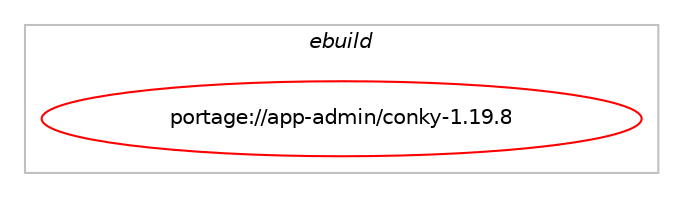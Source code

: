 digraph prolog {

# *************
# Graph options
# *************

newrank=true;
concentrate=true;
compound=true;
graph [rankdir=LR,fontname=Helvetica,fontsize=10,ranksep=1.5];#, ranksep=2.5, nodesep=0.2];
edge  [arrowhead=vee];
node  [fontname=Helvetica,fontsize=10];

# **********
# The ebuild
# **********

subgraph cluster_leftcol {
color=gray;
label=<<i>ebuild</i>>;
id [label="portage://app-admin/conky-1.19.8", color=red, width=4, href="../app-admin/conky-1.19.8.svg"];
}

# ****************
# The dependencies
# ****************

subgraph cluster_midcol {
color=gray;
label=<<i>dependencies</i>>;
subgraph cluster_compile {
fillcolor="#eeeeee";
style=filled;
label=<<i>compile</i>>;
# *** BEGIN UNKNOWN DEPENDENCY TYPE (TODO) ***
# id -> equal(use_conditional_group(positive,X,portage://app-admin/conky-1.19.8,[package_dependency(portage://app-admin/conky-1.19.8,install,no,x11-libs,libX11,none,[,,],[],[]),package_dependency(portage://app-admin/conky-1.19.8,install,no,x11-libs,libXdamage,none,[,,],[],[]),package_dependency(portage://app-admin/conky-1.19.8,install,no,x11-libs,libXfixes,none,[,,],[],[]),package_dependency(portage://app-admin/conky-1.19.8,install,no,x11-libs,libXext,none,[,,],[],[])]))
# *** END UNKNOWN DEPENDENCY TYPE (TODO) ***

# *** BEGIN UNKNOWN DEPENDENCY TYPE (TODO) ***
# id -> equal(use_conditional_group(positive,curl,portage://app-admin/conky-1.19.8,[package_dependency(portage://app-admin/conky-1.19.8,install,no,net-misc,curl,none,[,,],[],[])]))
# *** END UNKNOWN DEPENDENCY TYPE (TODO) ***

# *** BEGIN UNKNOWN DEPENDENCY TYPE (TODO) ***
# id -> equal(use_conditional_group(positive,ical,portage://app-admin/conky-1.19.8,[package_dependency(portage://app-admin/conky-1.19.8,install,no,dev-libs,libical,none,[,,],any_same_slot,[])]))
# *** END UNKNOWN DEPENDENCY TYPE (TODO) ***

# *** BEGIN UNKNOWN DEPENDENCY TYPE (TODO) ***
# id -> equal(use_conditional_group(positive,iconv,portage://app-admin/conky-1.19.8,[package_dependency(portage://app-admin/conky-1.19.8,install,no,virtual,libiconv,none,[,,],[],[])]))
# *** END UNKNOWN DEPENDENCY TYPE (TODO) ***

# *** BEGIN UNKNOWN DEPENDENCY TYPE (TODO) ***
# id -> equal(use_conditional_group(positive,imlib,portage://app-admin/conky-1.19.8,[package_dependency(portage://app-admin/conky-1.19.8,install,no,media-libs,imlib2,greaterequal,[1.11.0,,,1.11.0],[],[use(enable(X),none)])]))
# *** END UNKNOWN DEPENDENCY TYPE (TODO) ***

# *** BEGIN UNKNOWN DEPENDENCY TYPE (TODO) ***
# id -> equal(use_conditional_group(positive,irc,portage://app-admin/conky-1.19.8,[package_dependency(portage://app-admin/conky-1.19.8,install,no,net-libs,libircclient,none,[,,],[],[])]))
# *** END UNKNOWN DEPENDENCY TYPE (TODO) ***

# *** BEGIN UNKNOWN DEPENDENCY TYPE (TODO) ***
# id -> equal(use_conditional_group(positive,lua-cairo,portage://app-admin/conky-1.19.8,[package_dependency(portage://app-admin/conky-1.19.8,install,no,x11-libs,cairo,none,[,,],[],[use(enable(X),none)])]))
# *** END UNKNOWN DEPENDENCY TYPE (TODO) ***

# *** BEGIN UNKNOWN DEPENDENCY TYPE (TODO) ***
# id -> equal(use_conditional_group(positive,lua-imlib,portage://app-admin/conky-1.19.8,[package_dependency(portage://app-admin/conky-1.19.8,install,no,media-libs,imlib2,greaterequal,[1.11.0,,,1.11.0],[],[use(enable(X),none)])]))
# *** END UNKNOWN DEPENDENCY TYPE (TODO) ***

# *** BEGIN UNKNOWN DEPENDENCY TYPE (TODO) ***
# id -> equal(use_conditional_group(positive,lua-rsvg,portage://app-admin/conky-1.19.8,[package_dependency(portage://app-admin/conky-1.19.8,install,no,gnome-base,librsvg,none,[,,],[],[])]))
# *** END UNKNOWN DEPENDENCY TYPE (TODO) ***

# *** BEGIN UNKNOWN DEPENDENCY TYPE (TODO) ***
# id -> equal(use_conditional_group(positive,lua_single_target_lua5-4,portage://app-admin/conky-1.19.8,[package_dependency(portage://app-admin/conky-1.19.8,install,no,dev-lang,lua,none,[,,],[slot(5.4)],[])]))
# *** END UNKNOWN DEPENDENCY TYPE (TODO) ***

# *** BEGIN UNKNOWN DEPENDENCY TYPE (TODO) ***
# id -> equal(use_conditional_group(positive,mysql,portage://app-admin/conky-1.19.8,[package_dependency(portage://app-admin/conky-1.19.8,install,no,dev-db,mysql-connector-c,none,[,,],[],[])]))
# *** END UNKNOWN DEPENDENCY TYPE (TODO) ***

# *** BEGIN UNKNOWN DEPENDENCY TYPE (TODO) ***
# id -> equal(use_conditional_group(positive,ncurses,portage://app-admin/conky-1.19.8,[package_dependency(portage://app-admin/conky-1.19.8,install,no,sys-libs,ncurses,none,[,,],any_same_slot,[])]))
# *** END UNKNOWN DEPENDENCY TYPE (TODO) ***

# *** BEGIN UNKNOWN DEPENDENCY TYPE (TODO) ***
# id -> equal(use_conditional_group(positive,nvidia,portage://app-admin/conky-1.19.8,[package_dependency(portage://app-admin/conky-1.19.8,install,no,x11-drivers,nvidia-drivers,none,[,,],[],[use(enable(tools),none),use(enable(static-libs),none)])]))
# *** END UNKNOWN DEPENDENCY TYPE (TODO) ***

# *** BEGIN UNKNOWN DEPENDENCY TYPE (TODO) ***
# id -> equal(use_conditional_group(positive,pulseaudio,portage://app-admin/conky-1.19.8,[package_dependency(portage://app-admin/conky-1.19.8,install,no,media-libs,libpulse,none,[,,],[],[])]))
# *** END UNKNOWN DEPENDENCY TYPE (TODO) ***

# *** BEGIN UNKNOWN DEPENDENCY TYPE (TODO) ***
# id -> equal(use_conditional_group(positive,rss,portage://app-admin/conky-1.19.8,[package_dependency(portage://app-admin/conky-1.19.8,install,no,dev-libs,libxml2,none,[,,],[],[]),package_dependency(portage://app-admin/conky-1.19.8,install,no,net-misc,curl,none,[,,],[],[]),package_dependency(portage://app-admin/conky-1.19.8,install,no,dev-libs,glib,none,[,,],[slot(2)],[])]))
# *** END UNKNOWN DEPENDENCY TYPE (TODO) ***

# *** BEGIN UNKNOWN DEPENDENCY TYPE (TODO) ***
# id -> equal(use_conditional_group(positive,systemd,portage://app-admin/conky-1.19.8,[package_dependency(portage://app-admin/conky-1.19.8,install,no,sys-apps,systemd,none,[,,],[],[])]))
# *** END UNKNOWN DEPENDENCY TYPE (TODO) ***

# *** BEGIN UNKNOWN DEPENDENCY TYPE (TODO) ***
# id -> equal(use_conditional_group(positive,test,portage://app-admin/conky-1.19.8,[package_dependency(portage://app-admin/conky-1.19.8,install,no,dev-cpp,catch,none,[,,],[],[])]))
# *** END UNKNOWN DEPENDENCY TYPE (TODO) ***

# *** BEGIN UNKNOWN DEPENDENCY TYPE (TODO) ***
# id -> equal(use_conditional_group(positive,truetype,portage://app-admin/conky-1.19.8,[package_dependency(portage://app-admin/conky-1.19.8,install,no,x11-libs,libXft,none,[,,],[],[]),package_dependency(portage://app-admin/conky-1.19.8,install,no,media-libs,freetype,greaterequal,[2,,,2],[],[])]))
# *** END UNKNOWN DEPENDENCY TYPE (TODO) ***

# *** BEGIN UNKNOWN DEPENDENCY TYPE (TODO) ***
# id -> equal(use_conditional_group(positive,wayland,portage://app-admin/conky-1.19.8,[package_dependency(portage://app-admin/conky-1.19.8,install,no,dev-libs,wayland,none,[,,],[],[]),package_dependency(portage://app-admin/conky-1.19.8,install,no,x11-libs,pango,none,[,,],[],[])]))
# *** END UNKNOWN DEPENDENCY TYPE (TODO) ***

# *** BEGIN UNKNOWN DEPENDENCY TYPE (TODO) ***
# id -> equal(use_conditional_group(positive,wayland,portage://app-admin/conky-1.19.8,[package_dependency(portage://app-admin/conky-1.19.8,install,no,dev-libs,wayland-protocols,none,[,,],[],[])]))
# *** END UNKNOWN DEPENDENCY TYPE (TODO) ***

# *** BEGIN UNKNOWN DEPENDENCY TYPE (TODO) ***
# id -> equal(use_conditional_group(positive,webserver,portage://app-admin/conky-1.19.8,[package_dependency(portage://app-admin/conky-1.19.8,install,no,net-libs,libmicrohttpd,none,[,,],any_same_slot,[])]))
# *** END UNKNOWN DEPENDENCY TYPE (TODO) ***

# *** BEGIN UNKNOWN DEPENDENCY TYPE (TODO) ***
# id -> equal(use_conditional_group(positive,wifi,portage://app-admin/conky-1.19.8,[package_dependency(portage://app-admin/conky-1.19.8,install,no,net-wireless,wireless-tools,none,[,,],[],[])]))
# *** END UNKNOWN DEPENDENCY TYPE (TODO) ***

# *** BEGIN UNKNOWN DEPENDENCY TYPE (TODO) ***
# id -> equal(use_conditional_group(positive,xinerama,portage://app-admin/conky-1.19.8,[package_dependency(portage://app-admin/conky-1.19.8,install,no,x11-libs,libXinerama,none,[,,],[],[])]))
# *** END UNKNOWN DEPENDENCY TYPE (TODO) ***

# *** BEGIN UNKNOWN DEPENDENCY TYPE (TODO) ***
# id -> equal(use_conditional_group(positive,xmms2,portage://app-admin/conky-1.19.8,[package_dependency(portage://app-admin/conky-1.19.8,install,no,media-sound,xmms2,none,[,,],[],[])]))
# *** END UNKNOWN DEPENDENCY TYPE (TODO) ***

}
subgraph cluster_compileandrun {
fillcolor="#eeeeee";
style=filled;
label=<<i>compile and run</i>>;
}
subgraph cluster_run {
fillcolor="#eeeeee";
style=filled;
label=<<i>run</i>>;
# *** BEGIN UNKNOWN DEPENDENCY TYPE (TODO) ***
# id -> equal(use_conditional_group(positive,X,portage://app-admin/conky-1.19.8,[package_dependency(portage://app-admin/conky-1.19.8,run,no,x11-libs,libX11,none,[,,],[],[]),package_dependency(portage://app-admin/conky-1.19.8,run,no,x11-libs,libXdamage,none,[,,],[],[]),package_dependency(portage://app-admin/conky-1.19.8,run,no,x11-libs,libXfixes,none,[,,],[],[]),package_dependency(portage://app-admin/conky-1.19.8,run,no,x11-libs,libXext,none,[,,],[],[])]))
# *** END UNKNOWN DEPENDENCY TYPE (TODO) ***

# *** BEGIN UNKNOWN DEPENDENCY TYPE (TODO) ***
# id -> equal(use_conditional_group(positive,apcupsd,portage://app-admin/conky-1.19.8,[package_dependency(portage://app-admin/conky-1.19.8,run,no,sys-power,apcupsd,none,[,,],[],[])]))
# *** END UNKNOWN DEPENDENCY TYPE (TODO) ***

# *** BEGIN UNKNOWN DEPENDENCY TYPE (TODO) ***
# id -> equal(use_conditional_group(positive,cmus,portage://app-admin/conky-1.19.8,[package_dependency(portage://app-admin/conky-1.19.8,run,no,media-sound,cmus,none,[,,],[],[])]))
# *** END UNKNOWN DEPENDENCY TYPE (TODO) ***

# *** BEGIN UNKNOWN DEPENDENCY TYPE (TODO) ***
# id -> equal(use_conditional_group(positive,curl,portage://app-admin/conky-1.19.8,[package_dependency(portage://app-admin/conky-1.19.8,run,no,net-misc,curl,none,[,,],[],[])]))
# *** END UNKNOWN DEPENDENCY TYPE (TODO) ***

# *** BEGIN UNKNOWN DEPENDENCY TYPE (TODO) ***
# id -> equal(use_conditional_group(positive,hddtemp,portage://app-admin/conky-1.19.8,[package_dependency(portage://app-admin/conky-1.19.8,run,no,app-admin,hddtemp,none,[,,],[],[])]))
# *** END UNKNOWN DEPENDENCY TYPE (TODO) ***

# *** BEGIN UNKNOWN DEPENDENCY TYPE (TODO) ***
# id -> equal(use_conditional_group(positive,ical,portage://app-admin/conky-1.19.8,[package_dependency(portage://app-admin/conky-1.19.8,run,no,dev-libs,libical,none,[,,],any_same_slot,[])]))
# *** END UNKNOWN DEPENDENCY TYPE (TODO) ***

# *** BEGIN UNKNOWN DEPENDENCY TYPE (TODO) ***
# id -> equal(use_conditional_group(positive,iconv,portage://app-admin/conky-1.19.8,[package_dependency(portage://app-admin/conky-1.19.8,run,no,virtual,libiconv,none,[,,],[],[])]))
# *** END UNKNOWN DEPENDENCY TYPE (TODO) ***

# *** BEGIN UNKNOWN DEPENDENCY TYPE (TODO) ***
# id -> equal(use_conditional_group(positive,imlib,portage://app-admin/conky-1.19.8,[package_dependency(portage://app-admin/conky-1.19.8,run,no,media-libs,imlib2,greaterequal,[1.11.0,,,1.11.0],[],[use(enable(X),none)])]))
# *** END UNKNOWN DEPENDENCY TYPE (TODO) ***

# *** BEGIN UNKNOWN DEPENDENCY TYPE (TODO) ***
# id -> equal(use_conditional_group(positive,irc,portage://app-admin/conky-1.19.8,[package_dependency(portage://app-admin/conky-1.19.8,run,no,net-libs,libircclient,none,[,,],[],[])]))
# *** END UNKNOWN DEPENDENCY TYPE (TODO) ***

# *** BEGIN UNKNOWN DEPENDENCY TYPE (TODO) ***
# id -> equal(use_conditional_group(positive,lua-cairo,portage://app-admin/conky-1.19.8,[package_dependency(portage://app-admin/conky-1.19.8,run,no,x11-libs,cairo,none,[,,],[],[use(enable(X),none)])]))
# *** END UNKNOWN DEPENDENCY TYPE (TODO) ***

# *** BEGIN UNKNOWN DEPENDENCY TYPE (TODO) ***
# id -> equal(use_conditional_group(positive,lua-imlib,portage://app-admin/conky-1.19.8,[package_dependency(portage://app-admin/conky-1.19.8,run,no,media-libs,imlib2,greaterequal,[1.11.0,,,1.11.0],[],[use(enable(X),none)])]))
# *** END UNKNOWN DEPENDENCY TYPE (TODO) ***

# *** BEGIN UNKNOWN DEPENDENCY TYPE (TODO) ***
# id -> equal(use_conditional_group(positive,lua-rsvg,portage://app-admin/conky-1.19.8,[package_dependency(portage://app-admin/conky-1.19.8,run,no,gnome-base,librsvg,none,[,,],[],[])]))
# *** END UNKNOWN DEPENDENCY TYPE (TODO) ***

# *** BEGIN UNKNOWN DEPENDENCY TYPE (TODO) ***
# id -> equal(use_conditional_group(positive,lua_single_target_lua5-4,portage://app-admin/conky-1.19.8,[package_dependency(portage://app-admin/conky-1.19.8,run,no,dev-lang,lua,none,[,,],[slot(5.4)],[])]))
# *** END UNKNOWN DEPENDENCY TYPE (TODO) ***

# *** BEGIN UNKNOWN DEPENDENCY TYPE (TODO) ***
# id -> equal(use_conditional_group(positive,moc,portage://app-admin/conky-1.19.8,[package_dependency(portage://app-admin/conky-1.19.8,run,no,media-sound,moc,none,[,,],[],[])]))
# *** END UNKNOWN DEPENDENCY TYPE (TODO) ***

# *** BEGIN UNKNOWN DEPENDENCY TYPE (TODO) ***
# id -> equal(use_conditional_group(positive,mysql,portage://app-admin/conky-1.19.8,[package_dependency(portage://app-admin/conky-1.19.8,run,no,dev-db,mysql-connector-c,none,[,,],[],[])]))
# *** END UNKNOWN DEPENDENCY TYPE (TODO) ***

# *** BEGIN UNKNOWN DEPENDENCY TYPE (TODO) ***
# id -> equal(use_conditional_group(positive,ncurses,portage://app-admin/conky-1.19.8,[package_dependency(portage://app-admin/conky-1.19.8,run,no,sys-libs,ncurses,none,[,,],any_same_slot,[])]))
# *** END UNKNOWN DEPENDENCY TYPE (TODO) ***

# *** BEGIN UNKNOWN DEPENDENCY TYPE (TODO) ***
# id -> equal(use_conditional_group(positive,nvidia,portage://app-admin/conky-1.19.8,[package_dependency(portage://app-admin/conky-1.19.8,run,no,x11-drivers,nvidia-drivers,none,[,,],[],[use(enable(tools),none),use(enable(static-libs),none)])]))
# *** END UNKNOWN DEPENDENCY TYPE (TODO) ***

# *** BEGIN UNKNOWN DEPENDENCY TYPE (TODO) ***
# id -> equal(use_conditional_group(positive,pulseaudio,portage://app-admin/conky-1.19.8,[package_dependency(portage://app-admin/conky-1.19.8,run,no,media-libs,libpulse,none,[,,],[],[])]))
# *** END UNKNOWN DEPENDENCY TYPE (TODO) ***

# *** BEGIN UNKNOWN DEPENDENCY TYPE (TODO) ***
# id -> equal(use_conditional_group(positive,rss,portage://app-admin/conky-1.19.8,[package_dependency(portage://app-admin/conky-1.19.8,run,no,dev-libs,libxml2,none,[,,],[],[]),package_dependency(portage://app-admin/conky-1.19.8,run,no,net-misc,curl,none,[,,],[],[]),package_dependency(portage://app-admin/conky-1.19.8,run,no,dev-libs,glib,none,[,,],[slot(2)],[])]))
# *** END UNKNOWN DEPENDENCY TYPE (TODO) ***

# *** BEGIN UNKNOWN DEPENDENCY TYPE (TODO) ***
# id -> equal(use_conditional_group(positive,systemd,portage://app-admin/conky-1.19.8,[package_dependency(portage://app-admin/conky-1.19.8,run,no,sys-apps,systemd,none,[,,],[],[])]))
# *** END UNKNOWN DEPENDENCY TYPE (TODO) ***

# *** BEGIN UNKNOWN DEPENDENCY TYPE (TODO) ***
# id -> equal(use_conditional_group(positive,truetype,portage://app-admin/conky-1.19.8,[package_dependency(portage://app-admin/conky-1.19.8,run,no,x11-libs,libXft,none,[,,],[],[]),package_dependency(portage://app-admin/conky-1.19.8,run,no,media-libs,freetype,greaterequal,[2,,,2],[],[])]))
# *** END UNKNOWN DEPENDENCY TYPE (TODO) ***

# *** BEGIN UNKNOWN DEPENDENCY TYPE (TODO) ***
# id -> equal(use_conditional_group(positive,wayland,portage://app-admin/conky-1.19.8,[package_dependency(portage://app-admin/conky-1.19.8,run,no,dev-libs,wayland,none,[,,],[],[]),package_dependency(portage://app-admin/conky-1.19.8,run,no,x11-libs,pango,none,[,,],[],[])]))
# *** END UNKNOWN DEPENDENCY TYPE (TODO) ***

# *** BEGIN UNKNOWN DEPENDENCY TYPE (TODO) ***
# id -> equal(use_conditional_group(positive,webserver,portage://app-admin/conky-1.19.8,[package_dependency(portage://app-admin/conky-1.19.8,run,no,net-libs,libmicrohttpd,none,[,,],any_same_slot,[])]))
# *** END UNKNOWN DEPENDENCY TYPE (TODO) ***

# *** BEGIN UNKNOWN DEPENDENCY TYPE (TODO) ***
# id -> equal(use_conditional_group(positive,wifi,portage://app-admin/conky-1.19.8,[package_dependency(portage://app-admin/conky-1.19.8,run,no,net-wireless,wireless-tools,none,[,,],[],[])]))
# *** END UNKNOWN DEPENDENCY TYPE (TODO) ***

# *** BEGIN UNKNOWN DEPENDENCY TYPE (TODO) ***
# id -> equal(use_conditional_group(positive,xinerama,portage://app-admin/conky-1.19.8,[package_dependency(portage://app-admin/conky-1.19.8,run,no,x11-libs,libXinerama,none,[,,],[],[])]))
# *** END UNKNOWN DEPENDENCY TYPE (TODO) ***

# *** BEGIN UNKNOWN DEPENDENCY TYPE (TODO) ***
# id -> equal(use_conditional_group(positive,xmms2,portage://app-admin/conky-1.19.8,[package_dependency(portage://app-admin/conky-1.19.8,run,no,media-sound,xmms2,none,[,,],[],[])]))
# *** END UNKNOWN DEPENDENCY TYPE (TODO) ***

}
}

# **************
# The candidates
# **************

subgraph cluster_choices {
rank=same;
color=gray;
label=<<i>candidates</i>>;

}

}
